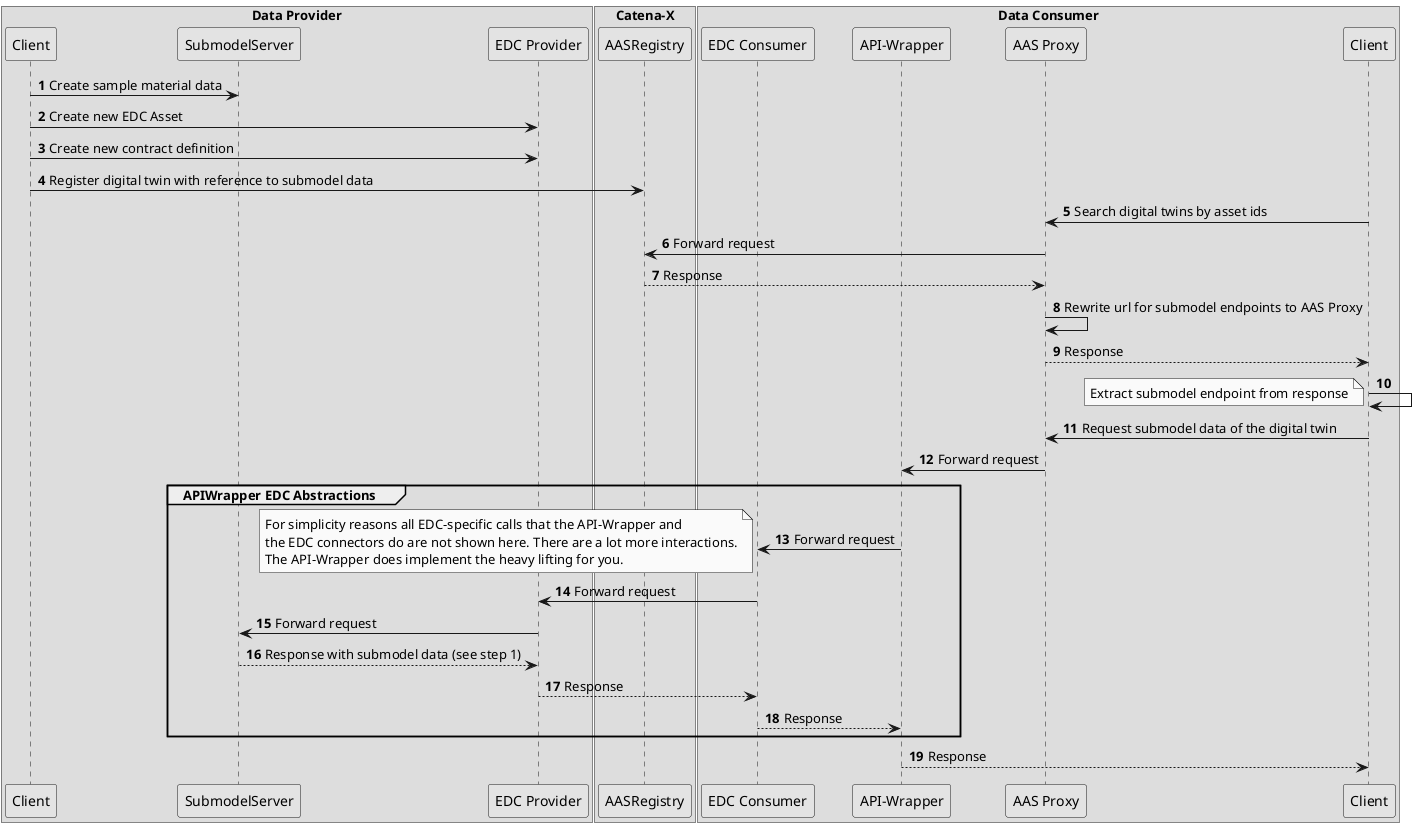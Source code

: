 @startuml
skinparam monochrome true
autonumber

box "Data Provider"
participant ClientProvider as "Client"
participant SubmodelServer as "SubmodelServer"
participant EDCProvider as "EDC Provider"
end box

box "Catena-X"
participant AASRegistry as "AASRegistry"
end box

box "Data Consumer"
participant EDCConsumer as "EDC Consumer"
participant APIWrapper as "API-Wrapper"
participant AASProxy as "AAS Proxy"
participant ClientConsumer as "Client"
end box

ClientProvider -> SubmodelServer: Create sample material data

ClientProvider -> EDCProvider: Create new EDC Asset
ClientProvider -> EDCProvider: Create new contract definition
ClientProvider -> AASRegistry: Register digital twin with reference to submodel data


ClientConsumer -> AASProxy: Search digital twins by asset ids

AASProxy -> AASRegistry: Forward request
AASProxy <-- AASRegistry: Response

AASProxy -> AASProxy: Rewrite url for submodel endpoints to AAS Proxy

ClientConsumer <-- AASProxy: Response
ClientConsumer -> ClientConsumer:
note left
 Extract submodel endpoint from response
end note

ClientConsumer -> AASProxy: Request submodel data of the digital twin

AASProxy -> APIWrapper: Forward request

group APIWrapper EDC Abstractions

APIWrapper -> EDCConsumer: Forward request
note left 
 For simplicity reasons all EDC-specific calls that the API-Wrapper and
 the EDC connectors do are not shown here. There are a lot more interactions.
 The API-Wrapper does implement the heavy lifting for you.
end note
EDCConsumer -> EDCProvider: Forward request

EDCProvider -> SubmodelServer: Forward request
EDCProvider <-- SubmodelServer: Response with submodel data (see step 1)

EDCConsumer <-- EDCProvider: Response
APIWrapper <-- EDCConsumer: Response
end 


ClientConsumer <-- APIWrapper: Response
@enduml